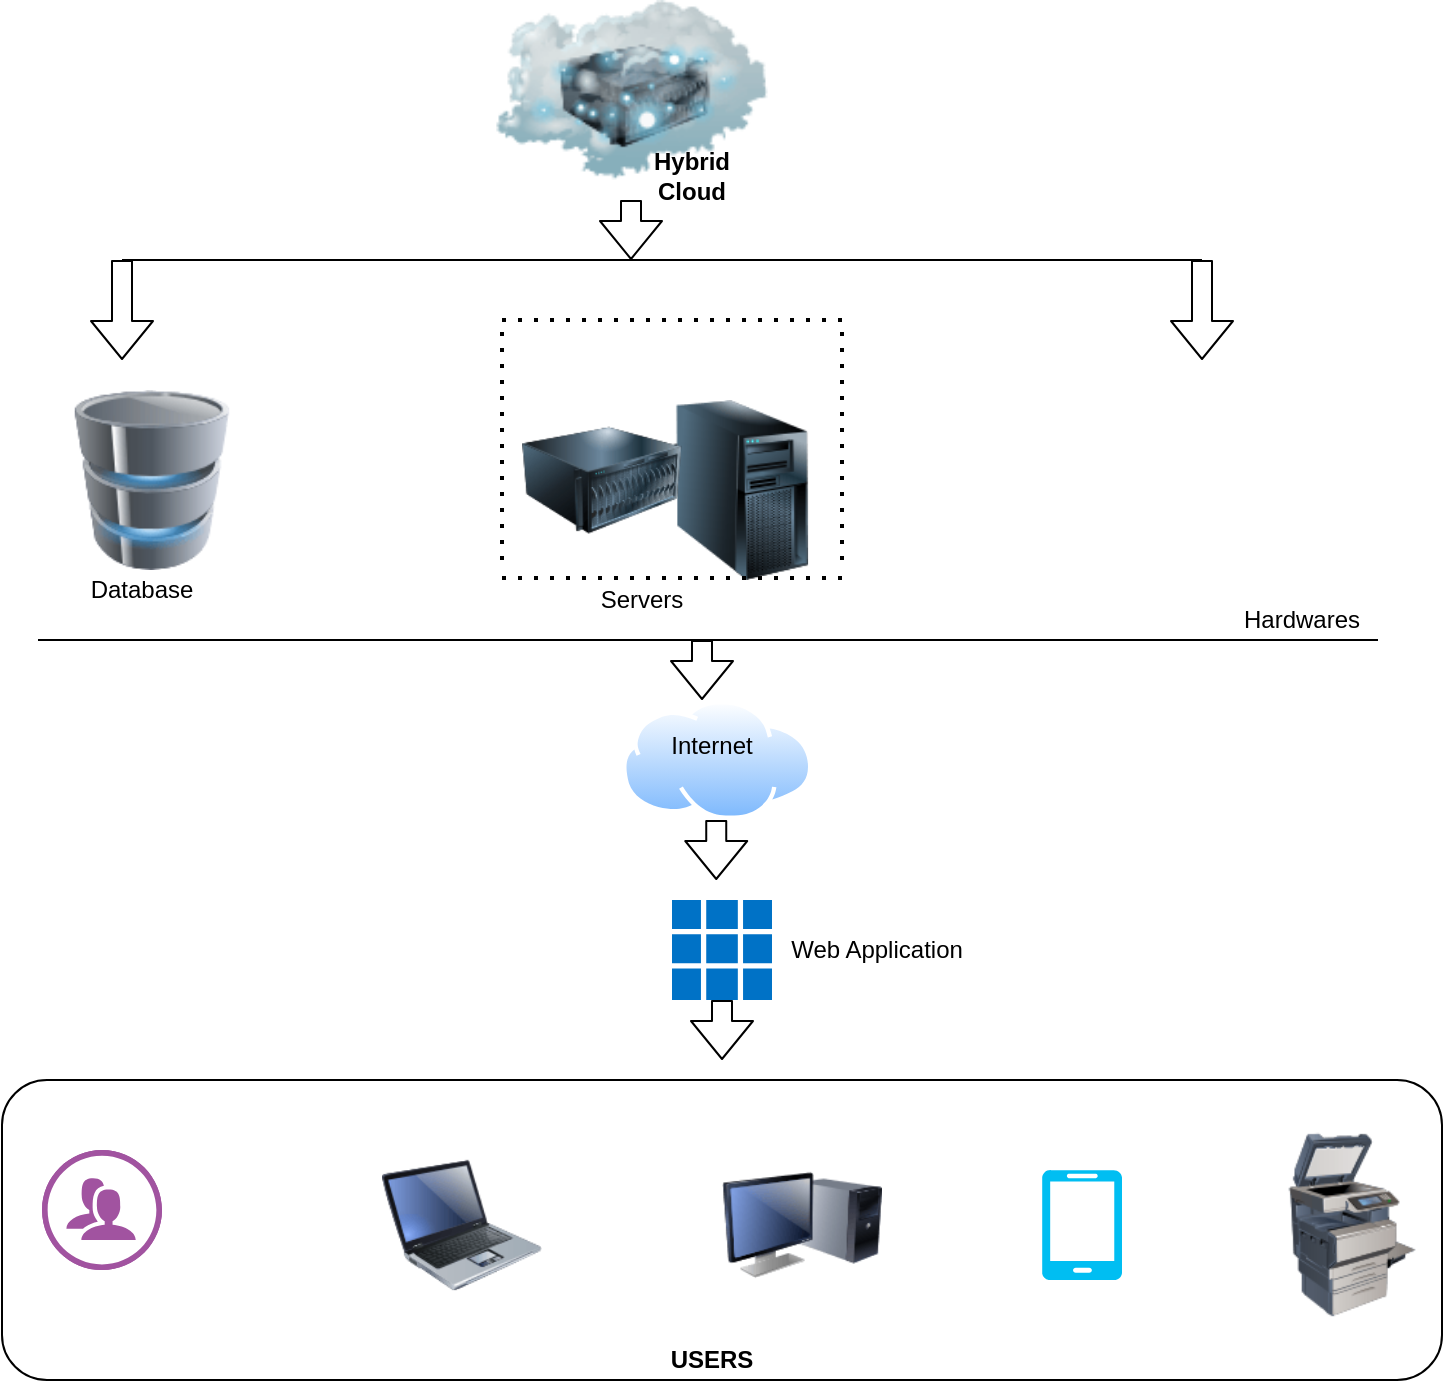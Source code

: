 <mxfile version="14.9.3" type="github"><diagram id="kS75LC0HYHwZPWsxQ0Zi" name="Page-1"><mxGraphModel dx="1112" dy="547" grid="1" gridSize="10" guides="1" tooltips="1" connect="1" arrows="1" fold="1" page="1" pageScale="1" pageWidth="827" pageHeight="1169" math="0" shadow="0"><root><mxCell id="0"/><mxCell id="1" parent="0"/><mxCell id="D1UB6xD3hrkQLUXSYkU2-18" value="" style="rounded=1;whiteSpace=wrap;html=1;" vertex="1" parent="1"><mxGeometry x="90" y="550" width="720" height="150" as="geometry"/></mxCell><mxCell id="D1UB6xD3hrkQLUXSYkU2-2" value="" style="image;html=1;image=img/lib/clip_art/networking/Cloud_Server_128x128.png" vertex="1" parent="1"><mxGeometry x="300" y="10" width="210" height="90" as="geometry"/></mxCell><mxCell id="D1UB6xD3hrkQLUXSYkU2-3" value="" style="image;html=1;image=img/lib/clip_art/computers/Database_128x128.png" vertex="1" parent="1"><mxGeometry x="120" y="205" width="90" height="90" as="geometry"/></mxCell><mxCell id="D1UB6xD3hrkQLUXSYkU2-4" value="" style="image;html=1;image=img/lib/clip_art/computers/Server_Tower_128x128.png" vertex="1" parent="1"><mxGeometry x="420" y="210" width="80" height="90" as="geometry"/></mxCell><mxCell id="D1UB6xD3hrkQLUXSYkU2-5" value="" style="image;html=1;image=img/lib/clip_art/computers/Server_128x128.png" vertex="1" parent="1"><mxGeometry x="350" y="210" width="80" height="80" as="geometry"/></mxCell><mxCell id="D1UB6xD3hrkQLUXSYkU2-6" value="" style="shape=image;html=1;verticalAlign=top;verticalLabelPosition=bottom;labelBackgroundColor=#ffffff;imageAspect=0;aspect=fixed;image=https://cdn1.iconfinder.com/data/icons/DarkGlass_Reworked/128x128/apps/redhat-system_tools.png" vertex="1" parent="1"><mxGeometry x="650" y="186" width="128" height="128" as="geometry"/></mxCell><mxCell id="D1UB6xD3hrkQLUXSYkU2-8" value="" style="aspect=fixed;perimeter=ellipsePerimeter;html=1;align=center;shadow=0;dashed=0;spacingTop=3;image;image=img/lib/active_directory/internet_cloud.svg;" vertex="1" parent="1"><mxGeometry x="400" y="360" width="95.24" height="60" as="geometry"/></mxCell><mxCell id="D1UB6xD3hrkQLUXSYkU2-10" value="" style="endArrow=none;html=1;" edge="1" parent="1"><mxGeometry width="50" height="50" relative="1" as="geometry"><mxPoint x="108" y="330" as="sourcePoint"/><mxPoint x="778" y="330" as="targetPoint"/></mxGeometry></mxCell><mxCell id="D1UB6xD3hrkQLUXSYkU2-11" value="" style="shape=flexArrow;endArrow=classic;html=1;" edge="1" parent="1"><mxGeometry width="50" height="50" relative="1" as="geometry"><mxPoint x="440" y="330" as="sourcePoint"/><mxPoint x="440" y="360" as="targetPoint"/></mxGeometry></mxCell><mxCell id="D1UB6xD3hrkQLUXSYkU2-12" value="" style="aspect=fixed;html=1;points=[];align=center;image;fontSize=12;image=img/lib/mscae/Client_Apps.svg;" vertex="1" parent="1"><mxGeometry x="425" y="460" width="50" height="50" as="geometry"/></mxCell><mxCell id="D1UB6xD3hrkQLUXSYkU2-13" value="" style="verticalLabelPosition=bottom;html=1;fillColor=#A153A0;strokeColor=#ffffff;verticalAlign=top;align=center;points=[[0,0.5,0],[0.125,0.25,0],[0.25,0,0],[0.5,0,0],[0.75,0,0],[0.875,0.25,0],[1,0.5,0],[0.875,0.75,0],[0.75,1,0],[0.5,1,0],[0.125,0.75,0]];pointerEvents=1;shape=mxgraph.cisco_safe.compositeIcon;bgIcon=ellipse;resIcon=mxgraph.cisco_safe.design.users;" vertex="1" parent="1"><mxGeometry x="110" y="585" width="60" height="60" as="geometry"/></mxCell><mxCell id="D1UB6xD3hrkQLUXSYkU2-14" value="" style="image;html=1;image=img/lib/clip_art/computers/Laptop_128x128.png" vertex="1" parent="1"><mxGeometry x="280" y="582.5" width="80" height="80" as="geometry"/></mxCell><mxCell id="D1UB6xD3hrkQLUXSYkU2-15" value="" style="image;html=1;image=img/lib/clip_art/computers/Monitor_Tower_128x128.png" vertex="1" parent="1"><mxGeometry x="450" y="582.5" width="80" height="80" as="geometry"/></mxCell><mxCell id="D1UB6xD3hrkQLUXSYkU2-16" value="" style="verticalLabelPosition=bottom;html=1;verticalAlign=top;align=center;strokeColor=none;fillColor=#00BEF2;shape=mxgraph.azure.mobile;pointerEvents=1;" vertex="1" parent="1"><mxGeometry x="610" y="595" width="40" height="55" as="geometry"/></mxCell><mxCell id="D1UB6xD3hrkQLUXSYkU2-17" value="" style="image;html=1;image=img/lib/clip_art/computers/Printer_Commercial_128x128.png" vertex="1" parent="1"><mxGeometry x="720" y="576.25" width="90" height="92.5" as="geometry"/></mxCell><mxCell id="D1UB6xD3hrkQLUXSYkU2-19" value="&lt;b&gt;USERS&lt;/b&gt;" style="text;html=1;strokeColor=none;fillColor=none;align=center;verticalAlign=middle;whiteSpace=wrap;rounded=0;" vertex="1" parent="1"><mxGeometry x="370" y="680" width="150" height="20" as="geometry"/></mxCell><mxCell id="D1UB6xD3hrkQLUXSYkU2-20" value="" style="shape=flexArrow;endArrow=classic;html=1;" edge="1" parent="1"><mxGeometry width="50" height="50" relative="1" as="geometry"><mxPoint x="447.12" y="420" as="sourcePoint"/><mxPoint x="447.12" y="450" as="targetPoint"/></mxGeometry></mxCell><mxCell id="D1UB6xD3hrkQLUXSYkU2-22" value="" style="shape=flexArrow;endArrow=classic;html=1;" edge="1" parent="1"><mxGeometry width="50" height="50" relative="1" as="geometry"><mxPoint x="450.0" y="510" as="sourcePoint"/><mxPoint x="450.0" y="540" as="targetPoint"/></mxGeometry></mxCell><mxCell id="D1UB6xD3hrkQLUXSYkU2-23" value="Internet&lt;br&gt;&lt;br&gt;" style="text;html=1;strokeColor=none;fillColor=none;align=center;verticalAlign=middle;whiteSpace=wrap;rounded=0;" vertex="1" parent="1"><mxGeometry x="425" y="380" width="40" height="20" as="geometry"/></mxCell><mxCell id="D1UB6xD3hrkQLUXSYkU2-24" value="Web Application&lt;br&gt;" style="text;html=1;strokeColor=none;fillColor=none;align=center;verticalAlign=middle;whiteSpace=wrap;rounded=0;" vertex="1" parent="1"><mxGeometry x="475" y="475" width="105" height="20" as="geometry"/></mxCell><mxCell id="D1UB6xD3hrkQLUXSYkU2-26" value="Database" style="text;html=1;strokeColor=none;fillColor=none;align=center;verticalAlign=middle;whiteSpace=wrap;rounded=0;" vertex="1" parent="1"><mxGeometry x="140" y="295" width="40" height="20" as="geometry"/></mxCell><mxCell id="D1UB6xD3hrkQLUXSYkU2-27" value="Servers&lt;br&gt;" style="text;html=1;strokeColor=none;fillColor=none;align=center;verticalAlign=middle;whiteSpace=wrap;rounded=0;" vertex="1" parent="1"><mxGeometry x="390" y="300" width="40" height="20" as="geometry"/></mxCell><mxCell id="D1UB6xD3hrkQLUXSYkU2-28" value="Hardwares&lt;br&gt;" style="text;html=1;strokeColor=none;fillColor=none;align=center;verticalAlign=middle;whiteSpace=wrap;rounded=0;" vertex="1" parent="1"><mxGeometry x="720" y="310" width="40" height="20" as="geometry"/></mxCell><mxCell id="D1UB6xD3hrkQLUXSYkU2-31" value="" style="endArrow=none;html=1;" edge="1" parent="1"><mxGeometry width="50" height="50" relative="1" as="geometry"><mxPoint x="150" y="140" as="sourcePoint"/><mxPoint x="690" y="140" as="targetPoint"/><Array as="points"><mxPoint x="430" y="140"/></Array></mxGeometry></mxCell><mxCell id="D1UB6xD3hrkQLUXSYkU2-32" value="" style="shape=flexArrow;endArrow=classic;html=1;" edge="1" parent="1"><mxGeometry width="50" height="50" relative="1" as="geometry"><mxPoint x="404.5" y="110" as="sourcePoint"/><mxPoint x="404.5" y="140" as="targetPoint"/></mxGeometry></mxCell><mxCell id="D1UB6xD3hrkQLUXSYkU2-33" value="" style="shape=flexArrow;endArrow=classic;html=1;" edge="1" parent="1"><mxGeometry width="50" height="50" relative="1" as="geometry"><mxPoint x="150" y="140" as="sourcePoint"/><mxPoint x="150" y="190" as="targetPoint"/></mxGeometry></mxCell><mxCell id="D1UB6xD3hrkQLUXSYkU2-34" value="" style="shape=flexArrow;endArrow=classic;html=1;" edge="1" parent="1"><mxGeometry width="50" height="50" relative="1" as="geometry"><mxPoint x="690" y="140" as="sourcePoint"/><mxPoint x="690" y="190" as="targetPoint"/></mxGeometry></mxCell><mxCell id="D1UB6xD3hrkQLUXSYkU2-35" value="" style="endArrow=none;dashed=1;html=1;dashPattern=1 3;strokeWidth=2;" edge="1" parent="1"><mxGeometry width="50" height="50" relative="1" as="geometry"><mxPoint x="340" y="170" as="sourcePoint"/><mxPoint x="510" y="170" as="targetPoint"/></mxGeometry></mxCell><mxCell id="D1UB6xD3hrkQLUXSYkU2-36" value="" style="endArrow=none;dashed=1;html=1;dashPattern=1 3;strokeWidth=2;" edge="1" parent="1"><mxGeometry width="50" height="50" relative="1" as="geometry"><mxPoint x="340" y="290" as="sourcePoint"/><mxPoint x="340" y="170" as="targetPoint"/></mxGeometry></mxCell><mxCell id="D1UB6xD3hrkQLUXSYkU2-37" value="" style="endArrow=none;dashed=1;html=1;dashPattern=1 3;strokeWidth=2;" edge="1" parent="1"><mxGeometry width="50" height="50" relative="1" as="geometry"><mxPoint x="510" y="290" as="sourcePoint"/><mxPoint x="510" y="170" as="targetPoint"/></mxGeometry></mxCell><mxCell id="D1UB6xD3hrkQLUXSYkU2-38" value="" style="endArrow=none;dashed=1;html=1;dashPattern=1 3;strokeWidth=2;" edge="1" parent="1"><mxGeometry width="50" height="50" relative="1" as="geometry"><mxPoint x="340" y="299" as="sourcePoint"/><mxPoint x="510" y="299" as="targetPoint"/></mxGeometry></mxCell><mxCell id="D1UB6xD3hrkQLUXSYkU2-40" value="&lt;b&gt;Hybrid Cloud&lt;/b&gt;" style="text;html=1;strokeColor=none;fillColor=none;align=center;verticalAlign=middle;whiteSpace=wrap;rounded=0;" vertex="1" parent="1"><mxGeometry x="400" y="70" width="70" height="55" as="geometry"/></mxCell></root></mxGraphModel></diagram></mxfile>